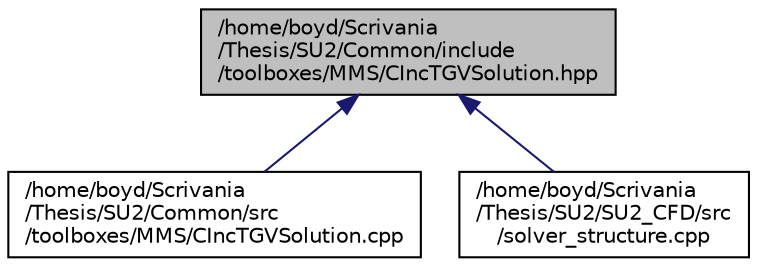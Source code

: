 digraph "/home/boyd/Scrivania/Thesis/SU2/Common/include/toolboxes/MMS/CIncTGVSolution.hpp"
{
  edge [fontname="Helvetica",fontsize="10",labelfontname="Helvetica",labelfontsize="10"];
  node [fontname="Helvetica",fontsize="10",shape=record];
  Node30 [label="/home/boyd/Scrivania\l/Thesis/SU2/Common/include\l/toolboxes/MMS/CIncTGVSolution.hpp",height=0.2,width=0.4,color="black", fillcolor="grey75", style="filled", fontcolor="black"];
  Node30 -> Node31 [dir="back",color="midnightblue",fontsize="10",style="solid",fontname="Helvetica"];
  Node31 [label="/home/boyd/Scrivania\l/Thesis/SU2/Common/src\l/toolboxes/MMS/CIncTGVSolution.cpp",height=0.2,width=0.4,color="black", fillcolor="white", style="filled",URL="$_c_inc_t_g_v_solution_8cpp.html",tooltip="Implementations of the member functions of CIncTGVSolution. "];
  Node30 -> Node32 [dir="back",color="midnightblue",fontsize="10",style="solid",fontname="Helvetica"];
  Node32 [label="/home/boyd/Scrivania\l/Thesis/SU2/SU2_CFD/src\l/solver_structure.cpp",height=0.2,width=0.4,color="black", fillcolor="white", style="filled",URL="$solver__structure_8cpp.html",tooltip="Main subroutines for solving primal and adjoint problems. "];
}
